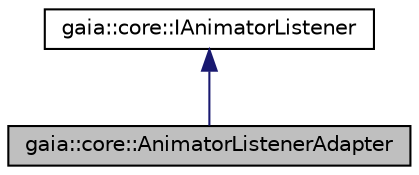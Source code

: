 digraph G
{
  edge [fontname="Helvetica",fontsize="10",labelfontname="Helvetica",labelfontsize="10"];
  node [fontname="Helvetica",fontsize="10",shape=record];
  Node1 [label="gaia::core::AnimatorListenerAdapter",height=0.2,width=0.4,color="black", fillcolor="grey75", style="filled" fontcolor="black"];
  Node2 -> Node1 [dir=back,color="midnightblue",fontsize="10",style="solid",fontname="Helvetica"];
  Node2 [label="gaia::core::IAnimatorListener",height=0.2,width=0.4,color="black", fillcolor="white", style="filled",URL="$d4/d25/classgaia_1_1core_1_1_i_animator_listener.html",tooltip="An animation listener receives notifications from an animation."];
}
